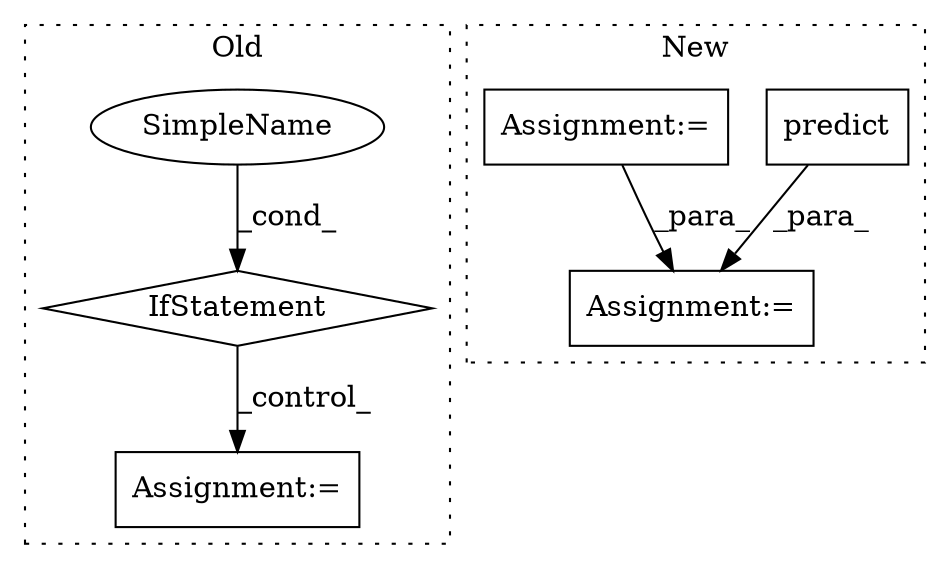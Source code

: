 digraph G {
subgraph cluster0 {
1 [label="IfStatement" a="25" s="680,704" l="4,2" shape="diamond"];
4 [label="Assignment:=" a="7" s="732" l="1" shape="box"];
5 [label="SimpleName" a="42" s="" l="" shape="ellipse"];
label = "Old";
style="dotted";
}
subgraph cluster1 {
2 [label="predict" a="32" s="946,964" l="8,1" shape="box"];
3 [label="Assignment:=" a="7" s="1107" l="1" shape="box"];
6 [label="Assignment:=" a="7" s="514" l="9" shape="box"];
label = "New";
style="dotted";
}
1 -> 4 [label="_control_"];
2 -> 3 [label="_para_"];
5 -> 1 [label="_cond_"];
6 -> 3 [label="_para_"];
}